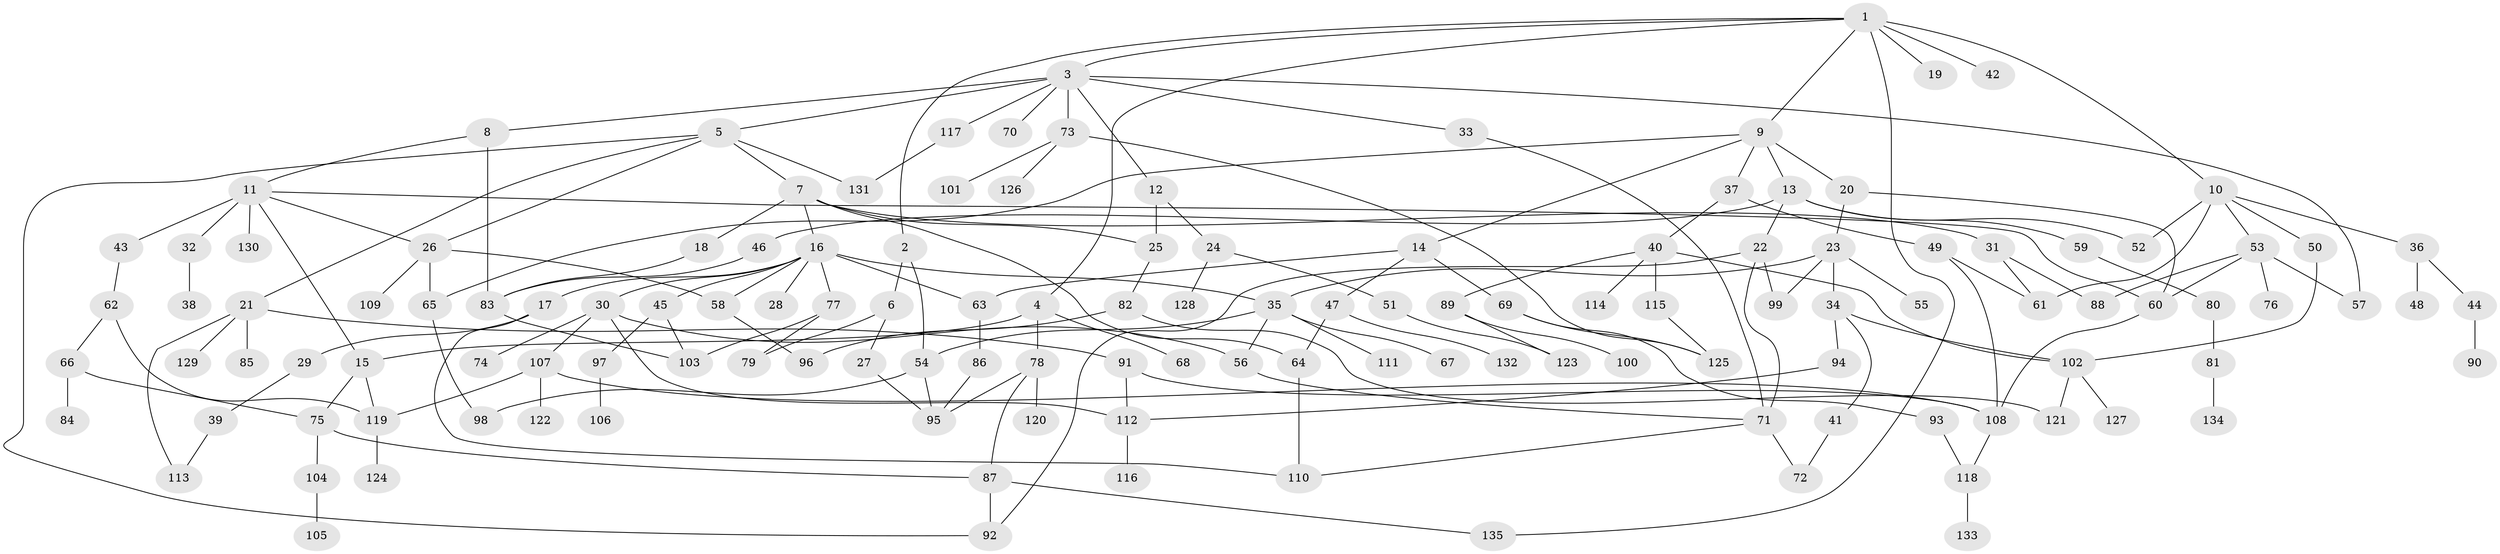 // coarse degree distribution, {5: 0.1951219512195122, 8: 0.07317073170731707, 6: 0.04878048780487805, 3: 0.17073170731707318, 10: 0.04878048780487805, 4: 0.17073170731707318, 2: 0.17073170731707318, 1: 0.12195121951219512}
// Generated by graph-tools (version 1.1) at 2025/49/03/04/25 22:49:16]
// undirected, 135 vertices, 188 edges
graph export_dot {
  node [color=gray90,style=filled];
  1;
  2;
  3;
  4;
  5;
  6;
  7;
  8;
  9;
  10;
  11;
  12;
  13;
  14;
  15;
  16;
  17;
  18;
  19;
  20;
  21;
  22;
  23;
  24;
  25;
  26;
  27;
  28;
  29;
  30;
  31;
  32;
  33;
  34;
  35;
  36;
  37;
  38;
  39;
  40;
  41;
  42;
  43;
  44;
  45;
  46;
  47;
  48;
  49;
  50;
  51;
  52;
  53;
  54;
  55;
  56;
  57;
  58;
  59;
  60;
  61;
  62;
  63;
  64;
  65;
  66;
  67;
  68;
  69;
  70;
  71;
  72;
  73;
  74;
  75;
  76;
  77;
  78;
  79;
  80;
  81;
  82;
  83;
  84;
  85;
  86;
  87;
  88;
  89;
  90;
  91;
  92;
  93;
  94;
  95;
  96;
  97;
  98;
  99;
  100;
  101;
  102;
  103;
  104;
  105;
  106;
  107;
  108;
  109;
  110;
  111;
  112;
  113;
  114;
  115;
  116;
  117;
  118;
  119;
  120;
  121;
  122;
  123;
  124;
  125;
  126;
  127;
  128;
  129;
  130;
  131;
  132;
  133;
  134;
  135;
  1 -- 2;
  1 -- 3;
  1 -- 4;
  1 -- 9;
  1 -- 10;
  1 -- 19;
  1 -- 42;
  1 -- 135;
  2 -- 6;
  2 -- 54;
  3 -- 5;
  3 -- 8;
  3 -- 12;
  3 -- 33;
  3 -- 70;
  3 -- 73;
  3 -- 117;
  3 -- 57;
  4 -- 15;
  4 -- 68;
  4 -- 78;
  5 -- 7;
  5 -- 21;
  5 -- 92;
  5 -- 131;
  5 -- 26;
  6 -- 27;
  6 -- 79;
  7 -- 16;
  7 -- 18;
  7 -- 31;
  7 -- 25;
  7 -- 64;
  8 -- 11;
  8 -- 83;
  9 -- 13;
  9 -- 14;
  9 -- 20;
  9 -- 37;
  9 -- 65;
  10 -- 36;
  10 -- 50;
  10 -- 52;
  10 -- 53;
  10 -- 61;
  11 -- 26;
  11 -- 32;
  11 -- 43;
  11 -- 60;
  11 -- 130;
  11 -- 15;
  12 -- 24;
  12 -- 25;
  13 -- 22;
  13 -- 46;
  13 -- 59;
  13 -- 52;
  14 -- 47;
  14 -- 69;
  14 -- 63;
  15 -- 75;
  15 -- 119;
  16 -- 17;
  16 -- 28;
  16 -- 30;
  16 -- 45;
  16 -- 63;
  16 -- 77;
  16 -- 58;
  16 -- 35;
  17 -- 29;
  17 -- 110;
  18 -- 83;
  20 -- 23;
  20 -- 60;
  21 -- 85;
  21 -- 91;
  21 -- 113;
  21 -- 129;
  22 -- 71;
  22 -- 99;
  22 -- 92;
  23 -- 34;
  23 -- 35;
  23 -- 55;
  23 -- 99;
  24 -- 51;
  24 -- 128;
  25 -- 82;
  26 -- 58;
  26 -- 65;
  26 -- 109;
  27 -- 95;
  29 -- 39;
  30 -- 74;
  30 -- 107;
  30 -- 56;
  30 -- 112;
  31 -- 61;
  31 -- 88;
  32 -- 38;
  33 -- 71;
  34 -- 41;
  34 -- 94;
  34 -- 102;
  35 -- 54;
  35 -- 56;
  35 -- 67;
  35 -- 111;
  36 -- 44;
  36 -- 48;
  37 -- 40;
  37 -- 49;
  39 -- 113;
  40 -- 89;
  40 -- 114;
  40 -- 115;
  40 -- 102;
  41 -- 72;
  43 -- 62;
  44 -- 90;
  45 -- 97;
  45 -- 103;
  46 -- 83;
  47 -- 64;
  47 -- 132;
  49 -- 61;
  49 -- 108;
  50 -- 102;
  51 -- 123;
  53 -- 57;
  53 -- 76;
  53 -- 88;
  53 -- 60;
  54 -- 98;
  54 -- 95;
  56 -- 71;
  58 -- 96;
  59 -- 80;
  60 -- 108;
  62 -- 66;
  62 -- 119;
  63 -- 86;
  64 -- 110;
  65 -- 98;
  66 -- 84;
  66 -- 75;
  69 -- 93;
  69 -- 125;
  71 -- 72;
  71 -- 110;
  73 -- 101;
  73 -- 126;
  73 -- 125;
  75 -- 87;
  75 -- 104;
  77 -- 79;
  77 -- 103;
  78 -- 120;
  78 -- 87;
  78 -- 95;
  80 -- 81;
  81 -- 134;
  82 -- 96;
  82 -- 121;
  83 -- 103;
  86 -- 95;
  87 -- 92;
  87 -- 135;
  89 -- 100;
  89 -- 123;
  91 -- 112;
  91 -- 108;
  93 -- 118;
  94 -- 112;
  97 -- 106;
  102 -- 121;
  102 -- 127;
  104 -- 105;
  107 -- 108;
  107 -- 122;
  107 -- 119;
  108 -- 118;
  112 -- 116;
  115 -- 125;
  117 -- 131;
  118 -- 133;
  119 -- 124;
}
